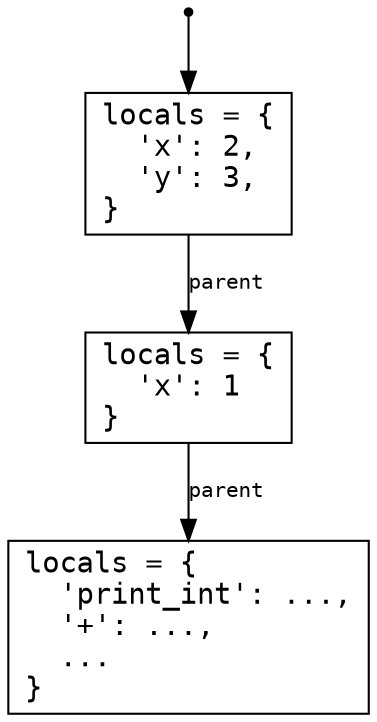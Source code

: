 digraph G {
  ordering="out"
  node [shape="rect", fontname="monospace"]
  edge [fontsize=10, fontname="monospace"]

  toplevel [label="locals = {\l  'print_int': ...,\l  '+': ...,\l  ...\l}\l"]
  level1 [label="locals = {\l  'x': 1\l}\l"]
  level2 [label="locals = {\l  'x': 2,\l  'y': 3,\l}\l"]
  current [shape="point"]

  current -> level2
  level2 -> level1 [label="parent"]
  level1 -> toplevel [label="parent"]
}
